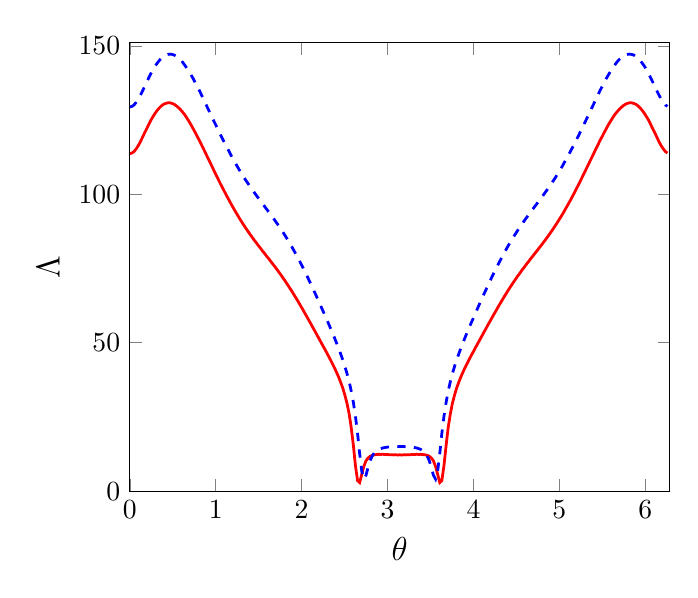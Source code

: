 \begin{tikzpicture}[scale=1]

  \begin{axis}[
    xmin = 0,
    xmax = 6.283,
    ymin = 0,
    ymax = 151,
    xlabel = {\large $\theta$},
    ylabel = {\large ${\Lambda}$},
    ylabel near ticks,
%    title style={at={(0.5,0.9)},anchor=north},
%    title = {\Huge $x = 50$},
  ]
\addplot[red,line width=1pt] coordinates{
(0.0e+00,1.137e+02)
(2.454e-02,1.139e+02)
(4.909e-02,1.144e+02)
(7.363e-02,1.153e+02)
(9.818e-02,1.164e+02)
(1.227e-01,1.177e+02)
(1.473e-01,1.192e+02)
(1.718e-01,1.207e+02)
(1.964e-01,1.221e+02)
(2.209e-01,1.236e+02)
(2.454e-01,1.25e+02)
(2.7e-01,1.262e+02)
(2.945e-01,1.273e+02)
(3.191e-01,1.283e+02)
(3.436e-01,1.291e+02)
(3.682e-01,1.298e+02)
(3.927e-01,1.303e+02)
(4.172e-01,1.306e+02)
(4.418e-01,1.308e+02)
(4.663e-01,1.308e+02)
(4.909e-01,1.306e+02)
(5.154e-01,1.303e+02)
(5.4e-01,1.298e+02)
(5.645e-01,1.292e+02)
(5.891e-01,1.285e+02)
(6.136e-01,1.277e+02)
(6.381e-01,1.268e+02)
(6.627e-01,1.257e+02)
(6.872e-01,1.246e+02)
(7.118e-01,1.234e+02)
(7.363e-01,1.221e+02)
(7.609e-01,1.208e+02)
(7.854e-01,1.194e+02)
(8.099e-01,1.181e+02)
(8.345e-01,1.166e+02)
(8.59e-01,1.152e+02)
(8.836e-01,1.137e+02)
(9.081e-01,1.122e+02)
(9.327e-01,1.108e+02)
(9.572e-01,1.093e+02)
(9.818e-01,1.078e+02)
(1.006e+00,1.064e+02)
(1.031e+00,1.049e+02)
(1.055e+00,1.035e+02)
(1.08e+00,1.021e+02)
(1.105e+00,1.007e+02)
(1.129e+00,9.937e+01)
(1.154e+00,9.803e+01)
(1.178e+00,9.675e+01)
(1.203e+00,9.547e+01)
(1.227e+00,9.425e+01)
(1.252e+00,9.304e+01)
(1.276e+00,9.189e+01)
(1.301e+00,9.073e+01)
(1.325e+00,8.965e+01)
(1.35e+00,8.856e+01)
(1.374e+00,8.754e+01)
(1.399e+00,8.65e+01)
(1.423e+00,8.554e+01)
(1.448e+00,8.454e+01)
(1.473e+00,8.363e+01)
(1.497e+00,8.267e+01)
(1.522e+00,8.178e+01)
(1.546e+00,8.084e+01)
(1.571e+00,7.997e+01)
(1.595e+00,7.904e+01)
(1.62e+00,7.817e+01)
(1.644e+00,7.723e+01)
(1.669e+00,7.633e+01)
(1.694e+00,7.537e+01)
(1.718e+00,7.445e+01)
(1.743e+00,7.345e+01)
(1.767e+00,7.248e+01)
(1.792e+00,7.144e+01)
(1.816e+00,7.042e+01)
(1.841e+00,6.934e+01)
(1.865e+00,6.826e+01)
(1.89e+00,6.713e+01)
(1.914e+00,6.6e+01)
(1.939e+00,6.482e+01)
(1.964e+00,6.364e+01)
(1.988e+00,6.242e+01)
(2.013e+00,6.12e+01)
(2.037e+00,5.995e+01)
(2.062e+00,5.87e+01)
(2.086e+00,5.743e+01)
(2.111e+00,5.616e+01)
(2.135e+00,5.487e+01)
(2.16e+00,5.359e+01)
(2.184e+00,5.23e+01)
(2.209e+00,5.101e+01)
(2.233e+00,4.971e+01)
(2.258e+00,4.842e+01)
(2.283e+00,4.71e+01)
(2.307e+00,4.578e+01)
(2.332e+00,4.443e+01)
(2.356e+00,4.304e+01)
(2.381e+00,4.16e+01)
(2.405e+00,4.008e+01)
(2.43e+00,3.846e+01)
(2.454e+00,3.668e+01)
(2.479e+00,3.47e+01)
(2.503e+00,3.236e+01)
(2.528e+00,2.958e+01)
(2.553e+00,2.603e+01)
(2.577e+00,2.144e+01)
(2.602e+00,1.544e+01)
(2.626e+00,8.635e+00)
(2.651e+00,3.533e+00)
(2.675e+00,2.903e+00)
(2.7e+00,5.688e+00)
(2.724e+00,8.355e+00)
(2.749e+00,1.022e+01)
(2.773e+00,1.116e+01)
(2.798e+00,1.177e+01)
(2.822e+00,1.205e+01)
(2.847e+00,1.226e+01)
(2.872e+00,1.232e+01)
(2.896e+00,1.24e+01)
(2.921e+00,1.238e+01)
(2.945e+00,1.241e+01)
(2.97e+00,1.234e+01)
(2.994e+00,1.236e+01)
(3.019e+00,1.228e+01)
(3.043e+00,1.23e+01)
(3.068e+00,1.222e+01)
(3.092e+00,1.225e+01)
(3.117e+00,1.219e+01)
(3.142e+00,1.224e+01)
(3.166e+00,1.219e+01)
(3.191e+00,1.225e+01)
(3.215e+00,1.222e+01)
(3.24e+00,1.23e+01)
(3.264e+00,1.228e+01)
(3.289e+00,1.236e+01)
(3.313e+00,1.234e+01)
(3.338e+00,1.241e+01)
(3.362e+00,1.238e+01)
(3.387e+00,1.24e+01)
(3.412e+00,1.232e+01)
(3.436e+00,1.226e+01)
(3.461e+00,1.205e+01)
(3.485e+00,1.177e+01)
(3.51e+00,1.116e+01)
(3.534e+00,1.022e+01)
(3.559e+00,8.355e+00)
(3.583e+00,5.688e+00)
(3.608e+00,2.903e+00)
(3.632e+00,3.533e+00)
(3.657e+00,8.635e+00)
(3.682e+00,1.544e+01)
(3.706e+00,2.144e+01)
(3.731e+00,2.603e+01)
(3.755e+00,2.958e+01)
(3.78e+00,3.236e+01)
(3.804e+00,3.47e+01)
(3.829e+00,3.668e+01)
(3.853e+00,3.846e+01)
(3.878e+00,4.008e+01)
(3.902e+00,4.16e+01)
(3.927e+00,4.304e+01)
(3.951e+00,4.443e+01)
(3.976e+00,4.578e+01)
(4.001e+00,4.71e+01)
(4.025e+00,4.842e+01)
(4.05e+00,4.971e+01)
(4.074e+00,5.101e+01)
(4.099e+00,5.23e+01)
(4.123e+00,5.359e+01)
(4.148e+00,5.487e+01)
(4.172e+00,5.616e+01)
(4.197e+00,5.743e+01)
(4.221e+00,5.87e+01)
(4.246e+00,5.995e+01)
(4.271e+00,6.12e+01)
(4.295e+00,6.242e+01)
(4.32e+00,6.364e+01)
(4.344e+00,6.482e+01)
(4.369e+00,6.6e+01)
(4.393e+00,6.713e+01)
(4.418e+00,6.826e+01)
(4.442e+00,6.934e+01)
(4.467e+00,7.042e+01)
(4.492e+00,7.144e+01)
(4.516e+00,7.248e+01)
(4.541e+00,7.345e+01)
(4.565e+00,7.445e+01)
(4.59e+00,7.537e+01)
(4.614e+00,7.633e+01)
(4.639e+00,7.723e+01)
(4.663e+00,7.817e+01)
(4.688e+00,7.904e+01)
(4.712e+00,7.997e+01)
(4.737e+00,8.084e+01)
(4.761e+00,8.178e+01)
(4.786e+00,8.267e+01)
(4.811e+00,8.363e+01)
(4.835e+00,8.454e+01)
(4.86e+00,8.554e+01)
(4.884e+00,8.65e+01)
(4.909e+00,8.754e+01)
(4.933e+00,8.856e+01)
(4.958e+00,8.965e+01)
(4.982e+00,9.073e+01)
(5.007e+00,9.189e+01)
(5.032e+00,9.304e+01)
(5.056e+00,9.425e+01)
(5.08e+00,9.547e+01)
(5.105e+00,9.675e+01)
(5.13e+00,9.803e+01)
(5.154e+00,9.937e+01)
(5.179e+00,1.007e+02)
(5.203e+00,1.021e+02)
(5.228e+00,1.035e+02)
(5.252e+00,1.049e+02)
(5.277e+00,1.064e+02)
(5.301e+00,1.078e+02)
(5.326e+00,1.093e+02)
(5.351e+00,1.108e+02)
(5.375e+00,1.122e+02)
(5.4e+00,1.137e+02)
(5.424e+00,1.152e+02)
(5.449e+00,1.166e+02)
(5.473e+00,1.181e+02)
(5.498e+00,1.194e+02)
(5.522e+00,1.208e+02)
(5.547e+00,1.221e+02)
(5.571e+00,1.234e+02)
(5.596e+00,1.246e+02)
(5.62e+00,1.257e+02)
(5.645e+00,1.268e+02)
(5.67e+00,1.277e+02)
(5.694e+00,1.285e+02)
(5.719e+00,1.292e+02)
(5.743e+00,1.298e+02)
(5.768e+00,1.303e+02)
(5.792e+00,1.306e+02)
(5.817e+00,1.308e+02)
(5.841e+00,1.308e+02)
(5.866e+00,1.306e+02)
(5.891e+00,1.303e+02)
(5.915e+00,1.298e+02)
(5.94e+00,1.291e+02)
(5.964e+00,1.283e+02)
(5.989e+00,1.273e+02)
(6.013e+00,1.262e+02)
(6.038e+00,1.25e+02)
(6.062e+00,1.236e+02)
(6.087e+00,1.221e+02)
(6.111e+00,1.207e+02)
(6.136e+00,1.192e+02)
(6.16e+00,1.177e+02)
(6.185e+00,1.164e+02)
(6.21e+00,1.153e+02)
(6.234e+00,1.144e+02)
(6.259e+00,1.139e+02)
};

\addplot[blue,dashed,line width=1pt] coordinates{
(0.0e+00,1.294e+02)
(2.454e-02,1.296e+02)
(4.909e-02,1.301e+02)
(7.363e-02,1.31e+02)
(9.818e-02,1.321e+02)
(1.227e-01,1.334e+02)
(1.473e-01,1.348e+02)
(1.718e-01,1.363e+02)
(1.964e-01,1.378e+02)
(2.209e-01,1.393e+02)
(2.454e-01,1.407e+02)
(2.7e-01,1.42e+02)
(2.945e-01,1.432e+02)
(3.191e-01,1.442e+02)
(3.436e-01,1.451e+02)
(3.682e-01,1.459e+02)
(3.927e-01,1.464e+02)
(4.172e-01,1.469e+02)
(4.418e-01,1.471e+02)
(4.663e-01,1.472e+02)
(4.909e-01,1.471e+02)
(5.154e-01,1.469e+02)
(5.4e-01,1.465e+02)
(5.645e-01,1.46e+02)
(5.891e-01,1.453e+02)
(6.136e-01,1.445e+02)
(6.381e-01,1.435e+02)
(6.627e-01,1.425e+02)
(6.872e-01,1.414e+02)
(7.118e-01,1.402e+02)
(7.363e-01,1.39e+02)
(7.609e-01,1.376e+02)
(7.854e-01,1.363e+02)
(8.099e-01,1.349e+02)
(8.345e-01,1.334e+02)
(8.59e-01,1.319e+02)
(8.836e-01,1.304e+02)
(9.081e-01,1.289e+02)
(9.327e-01,1.274e+02)
(9.572e-01,1.259e+02)
(9.818e-01,1.244e+02)
(1.006e+00,1.23e+02)
(1.031e+00,1.215e+02)
(1.055e+00,1.2e+02)
(1.08e+00,1.186e+02)
(1.105e+00,1.172e+02)
(1.129e+00,1.158e+02)
(1.154e+00,1.145e+02)
(1.178e+00,1.131e+02)
(1.203e+00,1.118e+02)
(1.227e+00,1.106e+02)
(1.252e+00,1.093e+02)
(1.276e+00,1.081e+02)
(1.301e+00,1.07e+02)
(1.325e+00,1.058e+02)
(1.35e+00,1.047e+02)
(1.374e+00,1.037e+02)
(1.399e+00,1.026e+02)
(1.423e+00,1.016e+02)
(1.448e+00,1.006e+02)
(1.473e+00,9.962e+01)
(1.497e+00,9.865e+01)
(1.522e+00,9.77e+01)
(1.546e+00,9.675e+01)
(1.571e+00,9.581e+01)
(1.595e+00,9.486e+01)
(1.62e+00,9.392e+01)
(1.644e+00,9.295e+01)
(1.669e+00,9.198e+01)
(1.694e+00,9.099e+01)
(1.718e+00,8.998e+01)
(1.743e+00,8.894e+01)
(1.767e+00,8.788e+01)
(1.792e+00,8.678e+01)
(1.816e+00,8.566e+01)
(1.841e+00,8.449e+01)
(1.865e+00,8.331e+01)
(1.89e+00,8.207e+01)
(1.914e+00,8.081e+01)
(1.939e+00,7.95e+01)
(1.964e+00,7.817e+01)
(1.988e+00,7.68e+01)
(2.013e+00,7.54e+01)
(2.037e+00,7.397e+01)
(2.062e+00,7.251e+01)
(2.086e+00,7.102e+01)
(2.111e+00,6.952e+01)
(2.135e+00,6.798e+01)
(2.16e+00,6.643e+01)
(2.184e+00,6.486e+01)
(2.209e+00,6.328e+01)
(2.233e+00,6.168e+01)
(2.258e+00,6.007e+01)
(2.283e+00,5.844e+01)
(2.307e+00,5.681e+01)
(2.332e+00,5.514e+01)
(2.356e+00,5.346e+01)
(2.381e+00,5.174e+01)
(2.405e+00,4.997e+01)
(2.43e+00,4.814e+01)
(2.454e+00,4.622e+01)
(2.479e+00,4.42e+01)
(2.503e+00,4.2e+01)
(2.528e+00,3.96e+01)
(2.553e+00,3.688e+01)
(2.577e+00,3.373e+01)
(2.602e+00,2.992e+01)
(2.626e+00,2.525e+01)
(2.651e+00,1.942e+01)
(2.675e+00,1.269e+01)
(2.7e+00,6.696e+00)
(2.724e+00,4.077e+00)
(2.749e+00,5.36e+00)
(2.773e+00,7.974e+00)
(2.798e+00,1.032e+01)
(2.822e+00,1.188e+01)
(2.847e+00,1.294e+01)
(2.872e+00,1.358e+01)
(2.896e+00,1.405e+01)
(2.921e+00,1.433e+01)
(2.945e+00,1.456e+01)
(2.97e+00,1.469e+01)
(2.994e+00,1.482e+01)
(3.019e+00,1.488e+01)
(3.043e+00,1.496e+01)
(3.068e+00,1.497e+01)
(3.092e+00,1.502e+01)
(3.117e+00,1.501e+01)
(3.142e+00,1.504e+01)
(3.166e+00,1.501e+01)
(3.191e+00,1.502e+01)
(3.215e+00,1.497e+01)
(3.24e+00,1.496e+01)
(3.264e+00,1.488e+01)
(3.289e+00,1.482e+01)
(3.313e+00,1.469e+01)
(3.338e+00,1.456e+01)
(3.362e+00,1.433e+01)
(3.387e+00,1.405e+01)
(3.412e+00,1.358e+01)
(3.436e+00,1.294e+01)
(3.461e+00,1.188e+01)
(3.485e+00,1.032e+01)
(3.51e+00,7.974e+00)
(3.534e+00,5.36e+00)
(3.559e+00,4.077e+00)
(3.583e+00,6.696e+00)
(3.608e+00,1.269e+01)
(3.632e+00,1.942e+01)
(3.657e+00,2.525e+01)
(3.682e+00,2.992e+01)
(3.706e+00,3.373e+01)
(3.731e+00,3.688e+01)
(3.755e+00,3.96e+01)
(3.78e+00,4.2e+01)
(3.804e+00,4.42e+01)
(3.829e+00,4.622e+01)
(3.853e+00,4.814e+01)
(3.878e+00,4.997e+01)
(3.902e+00,5.174e+01)
(3.927e+00,5.346e+01)
(3.951e+00,5.514e+01)
(3.976e+00,5.681e+01)
(4.001e+00,5.844e+01)
(4.025e+00,6.007e+01)
(4.05e+00,6.168e+01)
(4.074e+00,6.328e+01)
(4.099e+00,6.486e+01)
(4.123e+00,6.643e+01)
(4.148e+00,6.798e+01)
(4.172e+00,6.952e+01)
(4.197e+00,7.102e+01)
(4.221e+00,7.251e+01)
(4.246e+00,7.397e+01)
(4.271e+00,7.54e+01)
(4.295e+00,7.68e+01)
(4.32e+00,7.817e+01)
(4.344e+00,7.95e+01)
(4.369e+00,8.081e+01)
(4.393e+00,8.207e+01)
(4.418e+00,8.331e+01)
(4.442e+00,8.449e+01)
(4.467e+00,8.566e+01)
(4.492e+00,8.678e+01)
(4.516e+00,8.788e+01)
(4.541e+00,8.894e+01)
(4.565e+00,8.998e+01)
(4.59e+00,9.099e+01)
(4.614e+00,9.198e+01)
(4.639e+00,9.295e+01)
(4.663e+00,9.392e+01)
(4.688e+00,9.486e+01)
(4.712e+00,9.581e+01)
(4.737e+00,9.675e+01)
(4.761e+00,9.77e+01)
(4.786e+00,9.865e+01)
(4.811e+00,9.962e+01)
(4.835e+00,1.006e+02)
(4.86e+00,1.016e+02)
(4.884e+00,1.026e+02)
(4.909e+00,1.037e+02)
(4.933e+00,1.047e+02)
(4.958e+00,1.058e+02)
(4.982e+00,1.07e+02)
(5.007e+00,1.081e+02)
(5.032e+00,1.093e+02)
(5.056e+00,1.106e+02)
(5.08e+00,1.118e+02)
(5.105e+00,1.131e+02)
(5.13e+00,1.145e+02)
(5.154e+00,1.158e+02)
(5.179e+00,1.172e+02)
(5.203e+00,1.186e+02)
(5.228e+00,1.2e+02)
(5.252e+00,1.215e+02)
(5.277e+00,1.23e+02)
(5.301e+00,1.244e+02)
(5.326e+00,1.259e+02)
(5.351e+00,1.274e+02)
(5.375e+00,1.289e+02)
(5.4e+00,1.304e+02)
(5.424e+00,1.319e+02)
(5.449e+00,1.334e+02)
(5.473e+00,1.349e+02)
(5.498e+00,1.363e+02)
(5.522e+00,1.376e+02)
(5.547e+00,1.39e+02)
(5.571e+00,1.402e+02)
(5.596e+00,1.414e+02)
(5.62e+00,1.425e+02)
(5.645e+00,1.435e+02)
(5.67e+00,1.445e+02)
(5.694e+00,1.453e+02)
(5.719e+00,1.46e+02)
(5.743e+00,1.465e+02)
(5.768e+00,1.469e+02)
(5.792e+00,1.471e+02)
(5.817e+00,1.472e+02)
(5.841e+00,1.471e+02)
(5.866e+00,1.469e+02)
(5.891e+00,1.464e+02)
(5.915e+00,1.459e+02)
(5.94e+00,1.451e+02)
(5.964e+00,1.442e+02)
(5.989e+00,1.432e+02)
(6.013e+00,1.42e+02)
(6.038e+00,1.407e+02)
(6.062e+00,1.393e+02)
(6.087e+00,1.378e+02)
(6.111e+00,1.363e+02)
(6.136e+00,1.348e+02)
(6.16e+00,1.334e+02)
(6.185e+00,1.321e+02)
(6.21e+00,1.31e+02)
(6.234e+00,1.301e+02)
(6.259e+00,1.296e+02)
};

\end{axis}


\end{tikzpicture}
